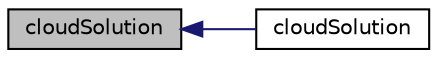 digraph "cloudSolution"
{
  bgcolor="transparent";
  edge [fontname="Helvetica",fontsize="10",labelfontname="Helvetica",labelfontsize="10"];
  node [fontname="Helvetica",fontsize="10",shape=record];
  rankdir="LR";
  Node1 [label="cloudSolution",height=0.2,width=0.4,color="black", fillcolor="grey75", style="filled", fontcolor="black"];
  Node1 -> Node2 [dir="back",color="midnightblue",fontsize="10",style="solid",fontname="Helvetica"];
  Node2 [label="cloudSolution",height=0.2,width=0.4,color="black",URL="$a00283.html#a1eb9f0401d5a0890d92f5b61fb33a3b5",tooltip="Construct from mesh and dictionary. "];
}
